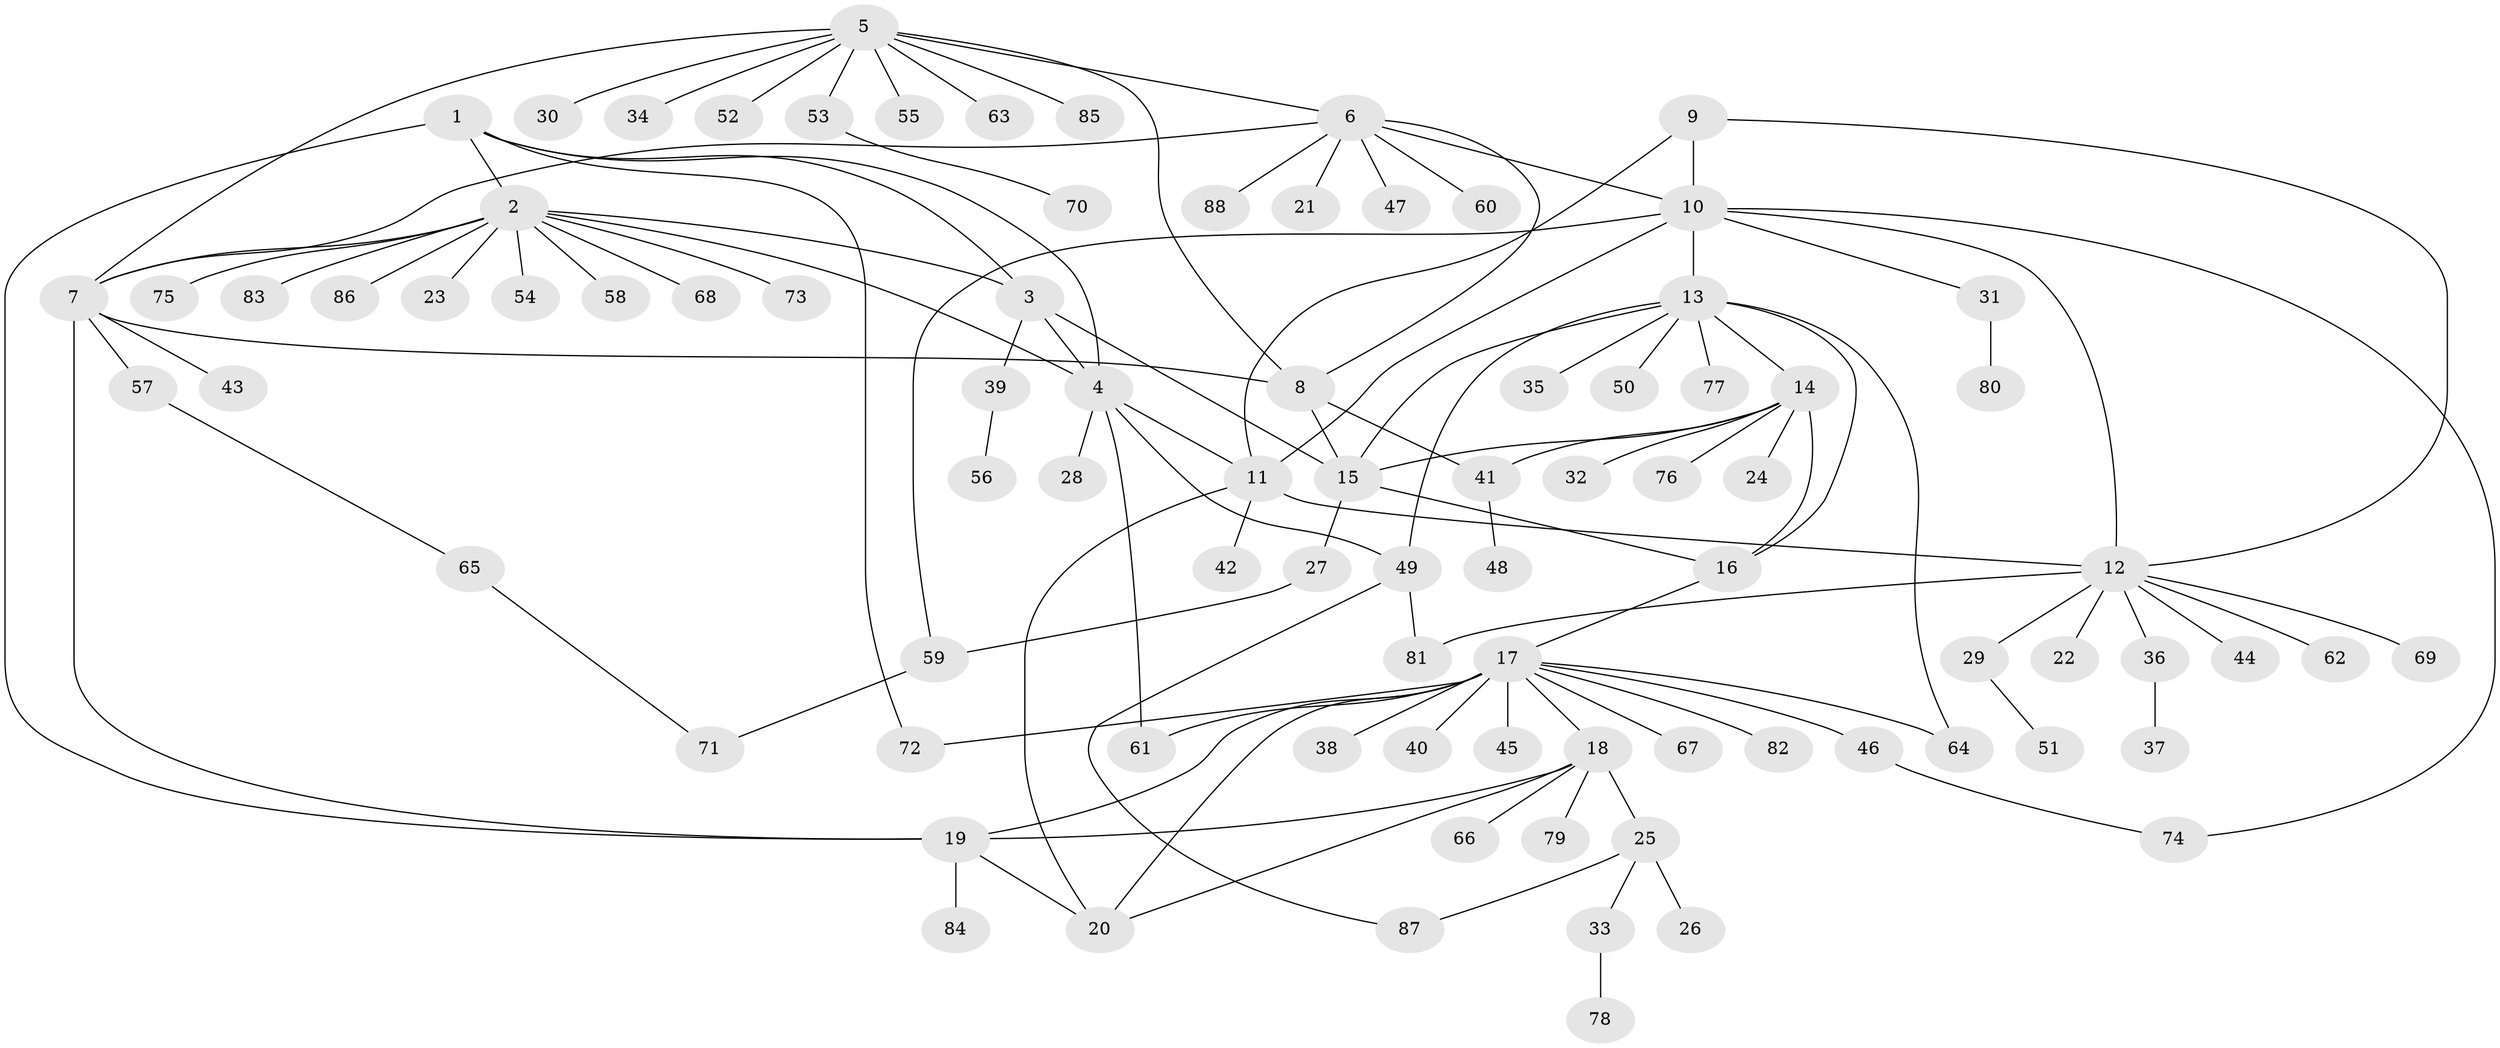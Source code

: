 // Generated by graph-tools (version 1.1) at 2025/11/02/27/25 16:11:36]
// undirected, 88 vertices, 118 edges
graph export_dot {
graph [start="1"]
  node [color=gray90,style=filled];
  1;
  2;
  3;
  4;
  5;
  6;
  7;
  8;
  9;
  10;
  11;
  12;
  13;
  14;
  15;
  16;
  17;
  18;
  19;
  20;
  21;
  22;
  23;
  24;
  25;
  26;
  27;
  28;
  29;
  30;
  31;
  32;
  33;
  34;
  35;
  36;
  37;
  38;
  39;
  40;
  41;
  42;
  43;
  44;
  45;
  46;
  47;
  48;
  49;
  50;
  51;
  52;
  53;
  54;
  55;
  56;
  57;
  58;
  59;
  60;
  61;
  62;
  63;
  64;
  65;
  66;
  67;
  68;
  69;
  70;
  71;
  72;
  73;
  74;
  75;
  76;
  77;
  78;
  79;
  80;
  81;
  82;
  83;
  84;
  85;
  86;
  87;
  88;
  1 -- 2;
  1 -- 3;
  1 -- 4;
  1 -- 19;
  1 -- 72;
  2 -- 3;
  2 -- 4;
  2 -- 7;
  2 -- 23;
  2 -- 54;
  2 -- 58;
  2 -- 68;
  2 -- 73;
  2 -- 75;
  2 -- 83;
  2 -- 86;
  3 -- 4;
  3 -- 15;
  3 -- 39;
  4 -- 11;
  4 -- 28;
  4 -- 49;
  4 -- 61;
  5 -- 6;
  5 -- 7;
  5 -- 8;
  5 -- 30;
  5 -- 34;
  5 -- 52;
  5 -- 53;
  5 -- 55;
  5 -- 63;
  5 -- 85;
  6 -- 7;
  6 -- 8;
  6 -- 10;
  6 -- 21;
  6 -- 47;
  6 -- 60;
  6 -- 88;
  7 -- 8;
  7 -- 19;
  7 -- 43;
  7 -- 57;
  8 -- 15;
  8 -- 41;
  9 -- 10;
  9 -- 11;
  9 -- 12;
  10 -- 11;
  10 -- 12;
  10 -- 13;
  10 -- 31;
  10 -- 59;
  10 -- 74;
  11 -- 12;
  11 -- 20;
  11 -- 42;
  12 -- 22;
  12 -- 29;
  12 -- 36;
  12 -- 44;
  12 -- 62;
  12 -- 69;
  12 -- 81;
  13 -- 14;
  13 -- 15;
  13 -- 16;
  13 -- 35;
  13 -- 49;
  13 -- 50;
  13 -- 64;
  13 -- 77;
  14 -- 15;
  14 -- 16;
  14 -- 24;
  14 -- 32;
  14 -- 41;
  14 -- 76;
  15 -- 16;
  15 -- 27;
  16 -- 17;
  17 -- 18;
  17 -- 19;
  17 -- 20;
  17 -- 38;
  17 -- 40;
  17 -- 45;
  17 -- 46;
  17 -- 61;
  17 -- 64;
  17 -- 67;
  17 -- 72;
  17 -- 82;
  18 -- 19;
  18 -- 20;
  18 -- 25;
  18 -- 66;
  18 -- 79;
  19 -- 20;
  19 -- 84;
  25 -- 26;
  25 -- 33;
  25 -- 87;
  27 -- 59;
  29 -- 51;
  31 -- 80;
  33 -- 78;
  36 -- 37;
  39 -- 56;
  41 -- 48;
  46 -- 74;
  49 -- 81;
  49 -- 87;
  53 -- 70;
  57 -- 65;
  59 -- 71;
  65 -- 71;
}
